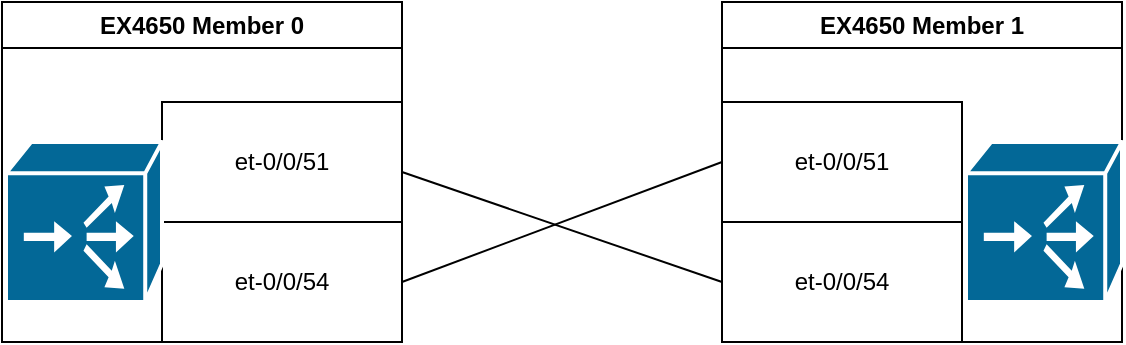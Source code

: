 <mxfile version="28.2.7">
  <diagram name="Page-1" id="p7Vepmeb_bepWlEUFjfH">
    <mxGraphModel dx="1412" dy="737" grid="1" gridSize="10" guides="1" tooltips="1" connect="1" arrows="1" fold="1" page="1" pageScale="1" pageWidth="850" pageHeight="1100" math="0" shadow="0">
      <root>
        <mxCell id="0" />
        <mxCell id="1" parent="0" />
        <mxCell id="KL8aRXO-pgAZ8DTHxNWf-1" value="et-0/0/51" style="rounded=0;whiteSpace=wrap;html=1;" vertex="1" parent="1">
          <mxGeometry x="260" y="150" width="120" height="60" as="geometry" />
        </mxCell>
        <mxCell id="KL8aRXO-pgAZ8DTHxNWf-2" value="et-0/0/54" style="rounded=0;whiteSpace=wrap;html=1;" vertex="1" parent="1">
          <mxGeometry x="260" y="210" width="120" height="60" as="geometry" />
        </mxCell>
        <mxCell id="KL8aRXO-pgAZ8DTHxNWf-3" value="" style="shape=mxgraph.cisco.directors.localdirector;sketch=0;html=1;pointerEvents=1;dashed=0;fillColor=#036897;strokeColor=#ffffff;strokeWidth=2;verticalLabelPosition=bottom;verticalAlign=top;align=center;outlineConnect=0;" vertex="1" parent="1">
          <mxGeometry x="182" y="170" width="78" height="80" as="geometry" />
        </mxCell>
        <mxCell id="KL8aRXO-pgAZ8DTHxNWf-8" value="EX4650 Member 0" style="swimlane;whiteSpace=wrap;html=1;" vertex="1" parent="1">
          <mxGeometry x="180" y="100" width="200" height="170" as="geometry" />
        </mxCell>
        <mxCell id="KL8aRXO-pgAZ8DTHxNWf-12" value="EX4650 Member 1" style="swimlane;whiteSpace=wrap;html=1;flipH=0;flipV=0;" vertex="1" parent="1">
          <mxGeometry x="540" y="100" width="200" height="170" as="geometry" />
        </mxCell>
        <mxCell id="KL8aRXO-pgAZ8DTHxNWf-11" value="" style="shape=mxgraph.cisco.directors.localdirector;sketch=0;html=1;pointerEvents=1;dashed=0;fillColor=#036897;strokeColor=#ffffff;strokeWidth=2;verticalLabelPosition=bottom;verticalAlign=top;align=center;outlineConnect=0;" vertex="1" parent="KL8aRXO-pgAZ8DTHxNWf-12">
          <mxGeometry x="122" y="70" width="78" height="80" as="geometry" />
        </mxCell>
        <mxCell id="KL8aRXO-pgAZ8DTHxNWf-9" value="et-0/0/51" style="rounded=0;whiteSpace=wrap;html=1;" vertex="1" parent="KL8aRXO-pgAZ8DTHxNWf-12">
          <mxGeometry y="50" width="120" height="60" as="geometry" />
        </mxCell>
        <mxCell id="KL8aRXO-pgAZ8DTHxNWf-10" value="et-0/0/54" style="rounded=0;whiteSpace=wrap;html=1;" vertex="1" parent="KL8aRXO-pgAZ8DTHxNWf-12">
          <mxGeometry y="110" width="120" height="60" as="geometry" />
        </mxCell>
        <mxCell id="KL8aRXO-pgAZ8DTHxNWf-13" value="" style="endArrow=none;html=1;rounded=0;entryX=0;entryY=0.5;entryDx=0;entryDy=0;exitX=1;exitY=0.5;exitDx=0;exitDy=0;" edge="1" parent="1" source="KL8aRXO-pgAZ8DTHxNWf-2" target="KL8aRXO-pgAZ8DTHxNWf-9">
          <mxGeometry width="50" height="50" relative="1" as="geometry">
            <mxPoint x="400" y="410" as="sourcePoint" />
            <mxPoint x="450" y="360" as="targetPoint" />
          </mxGeometry>
        </mxCell>
        <mxCell id="KL8aRXO-pgAZ8DTHxNWf-14" value="" style="endArrow=none;html=1;rounded=0;entryX=0;entryY=0.5;entryDx=0;entryDy=0;exitX=1;exitY=0.5;exitDx=0;exitDy=0;" edge="1" parent="1" source="KL8aRXO-pgAZ8DTHxNWf-8" target="KL8aRXO-pgAZ8DTHxNWf-10">
          <mxGeometry width="50" height="50" relative="1" as="geometry">
            <mxPoint x="500" y="318" as="sourcePoint" />
            <mxPoint x="660" y="270" as="targetPoint" />
          </mxGeometry>
        </mxCell>
      </root>
    </mxGraphModel>
  </diagram>
</mxfile>
